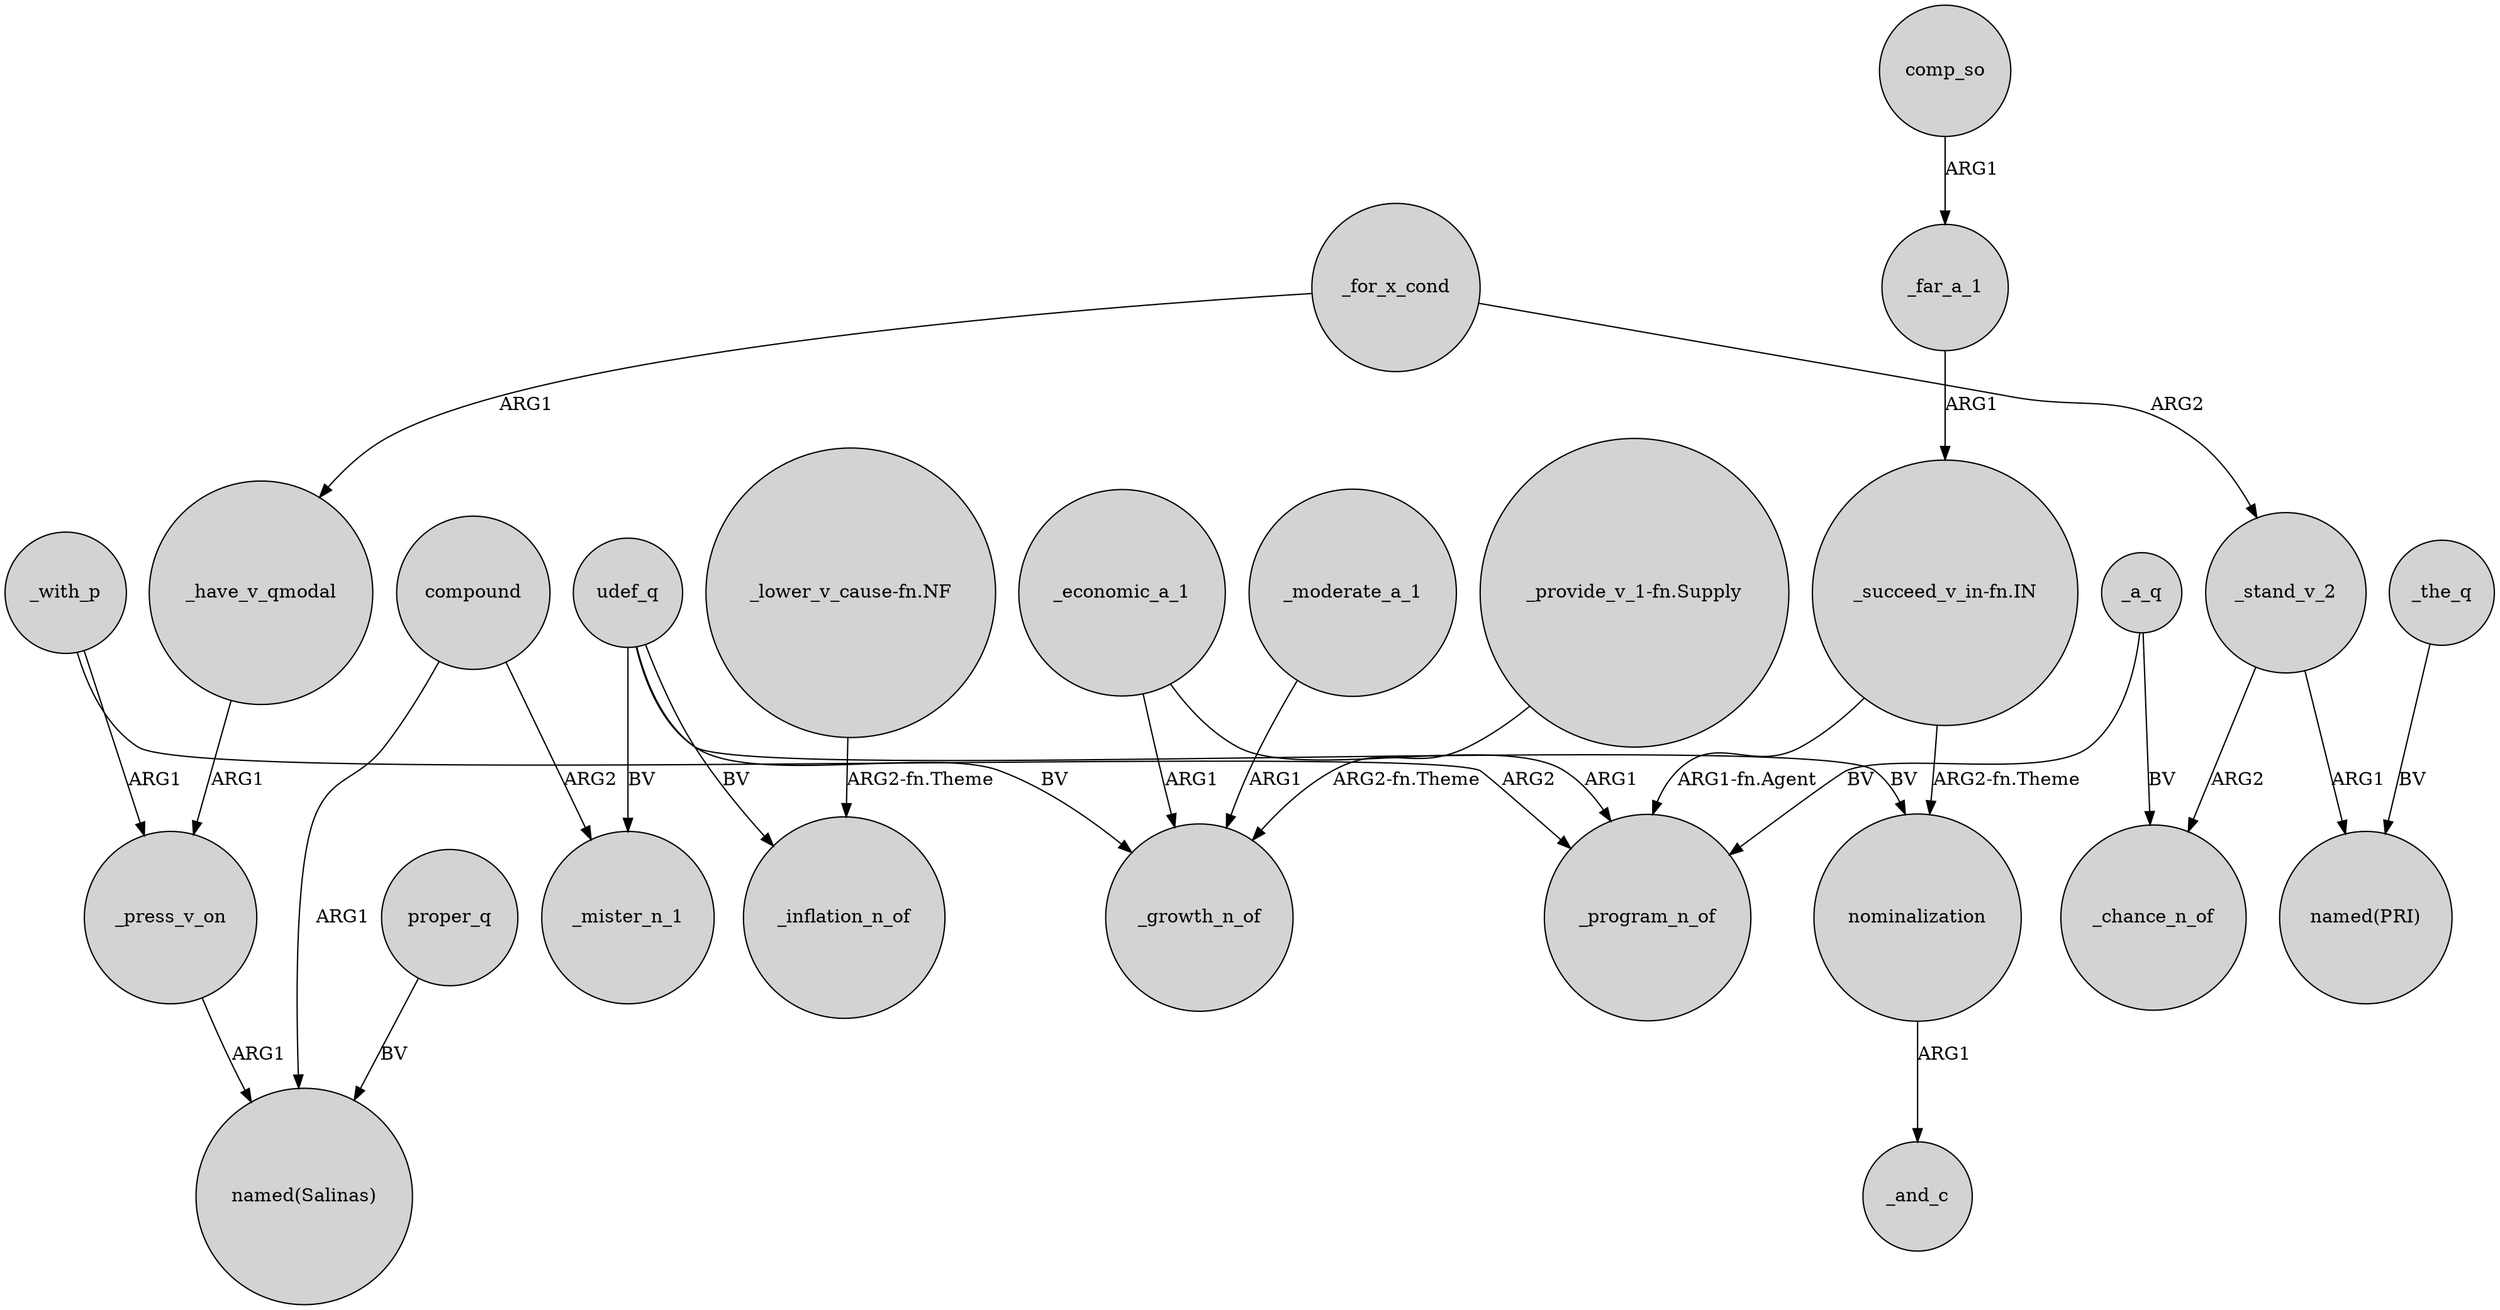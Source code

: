 digraph {
	node [shape=circle style=filled]
	_press_v_on -> "named(Salinas)" [label=ARG1]
	_stand_v_2 -> "named(PRI)" [label=ARG1]
	udef_q -> _inflation_n_of [label=BV]
	_economic_a_1 -> _growth_n_of [label=ARG1]
	nominalization -> _and_c [label=ARG1]
	compound -> _mister_n_1 [label=ARG2]
	_the_q -> "named(PRI)" [label=BV]
	_far_a_1 -> "_succeed_v_in-fn.IN" [label=ARG1]
	udef_q -> _mister_n_1 [label=BV]
	_with_p -> _program_n_of [label=ARG2]
	_have_v_qmodal -> _press_v_on [label=ARG1]
	"_succeed_v_in-fn.IN" -> _program_n_of [label="ARG1-fn.Agent"]
	_economic_a_1 -> _program_n_of [label=ARG1]
	comp_so -> _far_a_1 [label=ARG1]
	_stand_v_2 -> _chance_n_of [label=ARG2]
	"_succeed_v_in-fn.IN" -> nominalization [label="ARG2-fn.Theme"]
	compound -> "named(Salinas)" [label=ARG1]
	_a_q -> _chance_n_of [label=BV]
	_moderate_a_1 -> _growth_n_of [label=ARG1]
	_a_q -> _program_n_of [label=BV]
	udef_q -> nominalization [label=BV]
	_with_p -> _press_v_on [label=ARG1]
	_for_x_cond -> _stand_v_2 [label=ARG2]
	udef_q -> _growth_n_of [label=BV]
	_for_x_cond -> _have_v_qmodal [label=ARG1]
	proper_q -> "named(Salinas)" [label=BV]
	"_lower_v_cause-fn.NF" -> _inflation_n_of [label="ARG2-fn.Theme"]
	"_provide_v_1-fn.Supply" -> _growth_n_of [label="ARG2-fn.Theme"]
}
